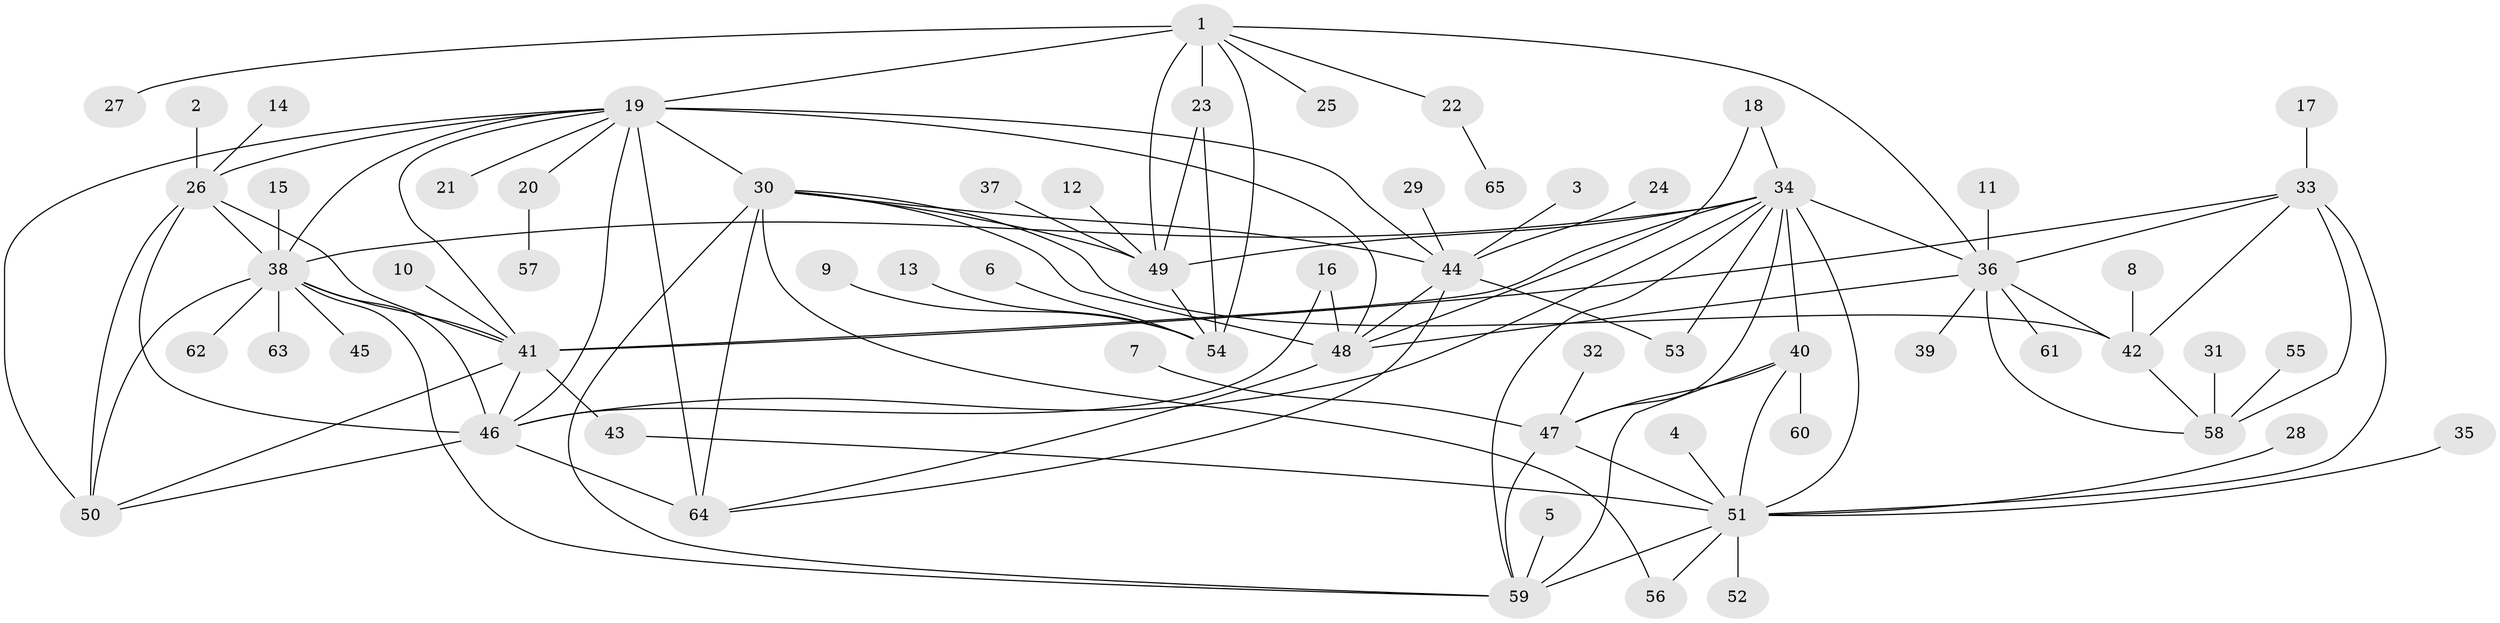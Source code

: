 // original degree distribution, {6: 0.038461538461538464, 8: 0.046153846153846156, 11: 0.015384615384615385, 10: 0.06153846153846154, 7: 0.03076923076923077, 5: 0.007692307692307693, 12: 0.015384615384615385, 9: 0.015384615384615385, 1: 0.5538461538461539, 3: 0.06923076923076923, 2: 0.14615384615384616}
// Generated by graph-tools (version 1.1) at 2025/26/03/09/25 03:26:38]
// undirected, 65 vertices, 109 edges
graph export_dot {
graph [start="1"]
  node [color=gray90,style=filled];
  1;
  2;
  3;
  4;
  5;
  6;
  7;
  8;
  9;
  10;
  11;
  12;
  13;
  14;
  15;
  16;
  17;
  18;
  19;
  20;
  21;
  22;
  23;
  24;
  25;
  26;
  27;
  28;
  29;
  30;
  31;
  32;
  33;
  34;
  35;
  36;
  37;
  38;
  39;
  40;
  41;
  42;
  43;
  44;
  45;
  46;
  47;
  48;
  49;
  50;
  51;
  52;
  53;
  54;
  55;
  56;
  57;
  58;
  59;
  60;
  61;
  62;
  63;
  64;
  65;
  1 -- 19 [weight=1.0];
  1 -- 22 [weight=1.0];
  1 -- 23 [weight=3.0];
  1 -- 25 [weight=1.0];
  1 -- 27 [weight=1.0];
  1 -- 36 [weight=1.0];
  1 -- 49 [weight=3.0];
  1 -- 54 [weight=3.0];
  2 -- 26 [weight=1.0];
  3 -- 44 [weight=1.0];
  4 -- 51 [weight=1.0];
  5 -- 59 [weight=1.0];
  6 -- 54 [weight=1.0];
  7 -- 47 [weight=1.0];
  8 -- 42 [weight=1.0];
  9 -- 54 [weight=1.0];
  10 -- 41 [weight=1.0];
  11 -- 36 [weight=1.0];
  12 -- 49 [weight=1.0];
  13 -- 54 [weight=1.0];
  14 -- 26 [weight=1.0];
  15 -- 38 [weight=1.0];
  16 -- 46 [weight=1.0];
  16 -- 48 [weight=1.0];
  17 -- 33 [weight=1.0];
  18 -- 34 [weight=1.0];
  18 -- 48 [weight=1.0];
  19 -- 20 [weight=1.0];
  19 -- 21 [weight=1.0];
  19 -- 26 [weight=1.0];
  19 -- 30 [weight=2.0];
  19 -- 38 [weight=1.0];
  19 -- 41 [weight=1.0];
  19 -- 44 [weight=2.0];
  19 -- 46 [weight=1.0];
  19 -- 48 [weight=2.0];
  19 -- 50 [weight=1.0];
  19 -- 64 [weight=2.0];
  20 -- 57 [weight=1.0];
  22 -- 65 [weight=1.0];
  23 -- 49 [weight=1.0];
  23 -- 54 [weight=1.0];
  24 -- 44 [weight=1.0];
  26 -- 38 [weight=1.0];
  26 -- 41 [weight=1.0];
  26 -- 46 [weight=1.0];
  26 -- 50 [weight=1.0];
  28 -- 51 [weight=1.0];
  29 -- 44 [weight=1.0];
  30 -- 42 [weight=1.0];
  30 -- 44 [weight=1.0];
  30 -- 48 [weight=1.0];
  30 -- 49 [weight=1.0];
  30 -- 56 [weight=1.0];
  30 -- 59 [weight=1.0];
  30 -- 64 [weight=1.0];
  31 -- 58 [weight=1.0];
  32 -- 47 [weight=1.0];
  33 -- 36 [weight=2.0];
  33 -- 41 [weight=1.0];
  33 -- 42 [weight=2.0];
  33 -- 51 [weight=1.0];
  33 -- 58 [weight=4.0];
  34 -- 36 [weight=1.0];
  34 -- 38 [weight=1.0];
  34 -- 40 [weight=1.0];
  34 -- 41 [weight=1.0];
  34 -- 46 [weight=1.0];
  34 -- 47 [weight=1.0];
  34 -- 49 [weight=1.0];
  34 -- 51 [weight=2.0];
  34 -- 53 [weight=1.0];
  34 -- 59 [weight=1.0];
  35 -- 51 [weight=1.0];
  36 -- 39 [weight=1.0];
  36 -- 42 [weight=1.0];
  36 -- 48 [weight=1.0];
  36 -- 58 [weight=2.0];
  36 -- 61 [weight=1.0];
  37 -- 49 [weight=1.0];
  38 -- 41 [weight=1.0];
  38 -- 45 [weight=1.0];
  38 -- 46 [weight=1.0];
  38 -- 50 [weight=1.0];
  38 -- 59 [weight=1.0];
  38 -- 62 [weight=1.0];
  38 -- 63 [weight=1.0];
  40 -- 47 [weight=1.0];
  40 -- 51 [weight=2.0];
  40 -- 59 [weight=1.0];
  40 -- 60 [weight=1.0];
  41 -- 43 [weight=1.0];
  41 -- 46 [weight=1.0];
  41 -- 50 [weight=1.0];
  42 -- 58 [weight=2.0];
  43 -- 51 [weight=1.0];
  44 -- 48 [weight=1.0];
  44 -- 53 [weight=1.0];
  44 -- 64 [weight=1.0];
  46 -- 50 [weight=1.0];
  46 -- 64 [weight=1.0];
  47 -- 51 [weight=2.0];
  47 -- 59 [weight=1.0];
  48 -- 64 [weight=1.0];
  49 -- 54 [weight=1.0];
  51 -- 52 [weight=1.0];
  51 -- 56 [weight=1.0];
  51 -- 59 [weight=2.0];
  55 -- 58 [weight=1.0];
}
